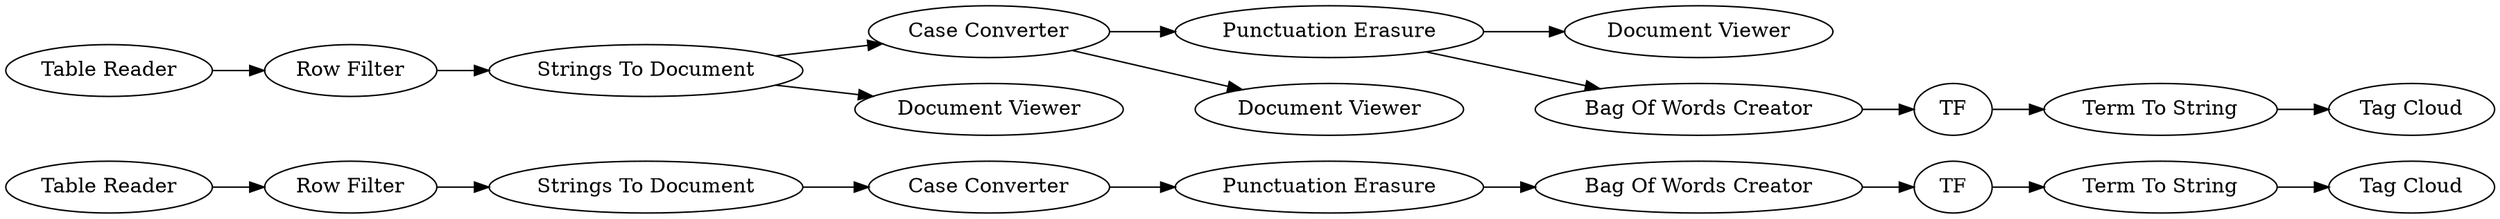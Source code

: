 digraph {
	20 -> 21
	7 -> 8
	12 -> 13
	14 -> 15
	11 -> 12
	1 -> 2
	5 -> 7
	21 -> 14
	9 -> 11
	15 -> 16
	19 -> 17
	3 -> 5
	18 -> 20
	7 -> 9
	16 -> 19
	3 -> 4
	5 -> 6
	2 -> 3
	17 -> 22
	7 [label="Punctuation Erasure"]
	9 [label="Bag Of Words Creator"]
	21 [label="Strings To Document"]
	18 [label="Table Reader"]
	8 [label="Document Viewer"]
	17 [label="Term To String"]
	3 [label="Strings To Document"]
	19 [label=TF]
	6 [label="Document Viewer"]
	15 [label="Punctuation Erasure"]
	12 [label="Term To String"]
	16 [label="Bag Of Words Creator"]
	1 [label="Table Reader"]
	22 [label="Tag Cloud"]
	11 [label=TF]
	4 [label="Document Viewer"]
	14 [label="Case Converter"]
	5 [label="Case Converter"]
	13 [label="Tag Cloud"]
	20 [label="Row Filter"]
	2 [label="Row Filter"]
	rankdir=LR
}
